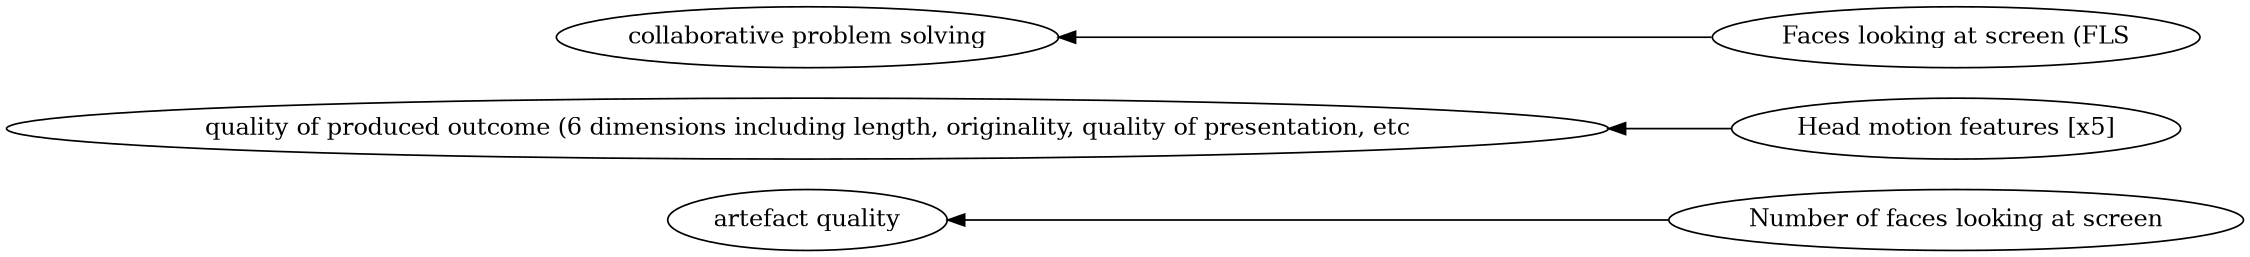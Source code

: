 digraph Test {
	rankdir=RL
	size="15,15"
	overlap=false
	splines=true
	{rank=same; "Number of faces looking at screen" "Head motion features [x5]" "Faces looking at screen (FLS";}
	{rank=same; "collaborative problem solving" "artefact quality" "quality of produced outcome (6 dimensions including length, originality, quality of presentation, etc";}
	"Head motion features [x5]" [href="https://scholar.google.com/scholar?hl=en&q=Task-independent%20Multimodal%20Prediction%20of%20Group%20Performance%20Based%20on%20Product%20Dimensions"]
	"Head motion features [x5]" -> "quality of produced outcome (6 dimensions including length, originality, quality of presentation, etc"
	"Number of faces looking at screen" [href="https://scholar.google.com/scholar?hl=en&q=Supervised%20machine%20learning%20in%20multimodal%20learning%20analytics%20for%20estimating%20success%20in%20project-based%20learning"]
	"Number of faces looking at screen" -> "artefact quality"
	"Faces looking at screen (FLS" [href="https://scholar.google.com/scholar?hl=en&q=Estimation%20of%20success%20in%20collaborative%20learning%20based%20on%20multimodal%20learning%20analytics%20features"]
	"Faces looking at screen (FLS" -> "collaborative problem solving"
}

